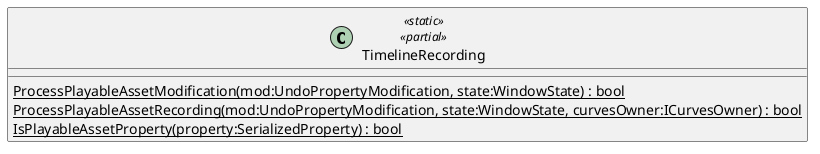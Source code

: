 @startuml
class TimelineRecording <<static>> <<partial>> {
    {static} ProcessPlayableAssetModification(mod:UndoPropertyModification, state:WindowState) : bool
    {static} ProcessPlayableAssetRecording(mod:UndoPropertyModification, state:WindowState, curvesOwner:ICurvesOwner) : bool
    {static} IsPlayableAssetProperty(property:SerializedProperty) : bool
}
@enduml
